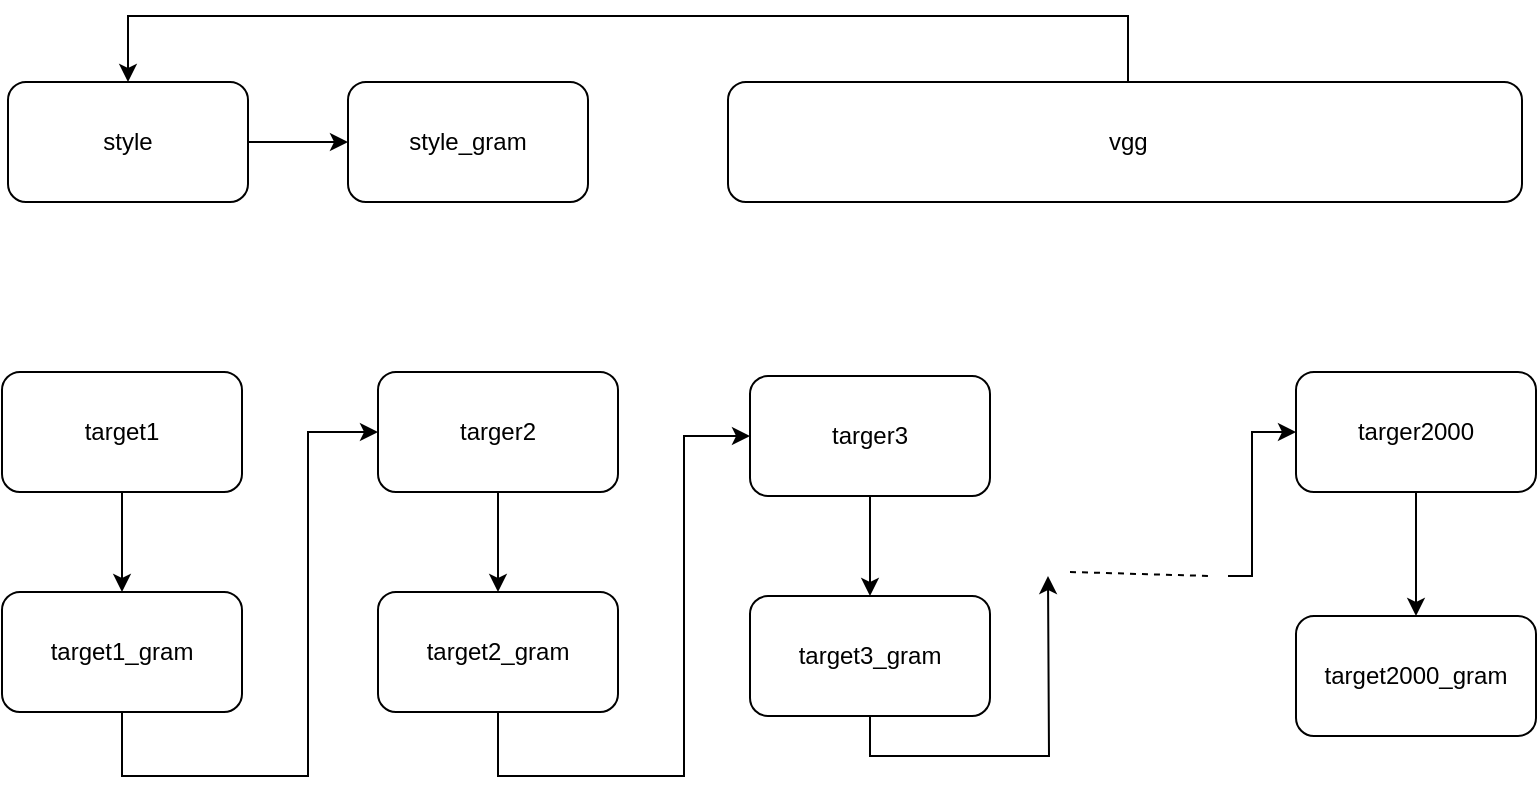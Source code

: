 <mxfile version="21.0.2" type="github">
  <diagram name="第 1 页" id="1rd1lcN6a-ZssQFOR-zO">
    <mxGraphModel dx="1006" dy="550" grid="1" gridSize="10" guides="1" tooltips="1" connect="1" arrows="1" fold="1" page="1" pageScale="1" pageWidth="827" pageHeight="1169" math="0" shadow="0">
      <root>
        <mxCell id="0" />
        <mxCell id="1" parent="0" />
        <mxCell id="4gRVVPLvW3gUqGLGB4Nb-22" value="" style="edgeStyle=orthogonalEdgeStyle;rounded=0;orthogonalLoop=1;jettySize=auto;html=1;" edge="1" parent="1" source="4gRVVPLvW3gUqGLGB4Nb-1" target="4gRVVPLvW3gUqGLGB4Nb-3">
          <mxGeometry relative="1" as="geometry" />
        </mxCell>
        <mxCell id="4gRVVPLvW3gUqGLGB4Nb-1" value="style" style="rounded=1;whiteSpace=wrap;html=1;" vertex="1" parent="1">
          <mxGeometry x="50" y="53" width="120" height="60" as="geometry" />
        </mxCell>
        <mxCell id="4gRVVPLvW3gUqGLGB4Nb-16" value="" style="edgeStyle=orthogonalEdgeStyle;rounded=0;orthogonalLoop=1;jettySize=auto;html=1;" edge="1" parent="1" source="4gRVVPLvW3gUqGLGB4Nb-2" target="4gRVVPLvW3gUqGLGB4Nb-4">
          <mxGeometry relative="1" as="geometry" />
        </mxCell>
        <mxCell id="4gRVVPLvW3gUqGLGB4Nb-2" value="target1" style="rounded=1;whiteSpace=wrap;html=1;" vertex="1" parent="1">
          <mxGeometry x="47" y="198" width="120" height="60" as="geometry" />
        </mxCell>
        <mxCell id="4gRVVPLvW3gUqGLGB4Nb-3" value="style_gram" style="rounded=1;whiteSpace=wrap;html=1;" vertex="1" parent="1">
          <mxGeometry x="220" y="53" width="120" height="60" as="geometry" />
        </mxCell>
        <mxCell id="4gRVVPLvW3gUqGLGB4Nb-28" style="edgeStyle=orthogonalEdgeStyle;rounded=0;orthogonalLoop=1;jettySize=auto;html=1;" edge="1" parent="1" source="4gRVVPLvW3gUqGLGB4Nb-4" target="4gRVVPLvW3gUqGLGB4Nb-7">
          <mxGeometry relative="1" as="geometry">
            <Array as="points">
              <mxPoint x="107" y="400" />
              <mxPoint x="200" y="400" />
              <mxPoint x="200" y="228" />
            </Array>
          </mxGeometry>
        </mxCell>
        <mxCell id="4gRVVPLvW3gUqGLGB4Nb-4" value="target1_gram" style="rounded=1;whiteSpace=wrap;html=1;" vertex="1" parent="1">
          <mxGeometry x="47" y="308" width="120" height="60" as="geometry" />
        </mxCell>
        <mxCell id="4gRVVPLvW3gUqGLGB4Nb-17" value="" style="edgeStyle=orthogonalEdgeStyle;rounded=0;orthogonalLoop=1;jettySize=auto;html=1;" edge="1" parent="1" source="4gRVVPLvW3gUqGLGB4Nb-7" target="4gRVVPLvW3gUqGLGB4Nb-10">
          <mxGeometry relative="1" as="geometry" />
        </mxCell>
        <mxCell id="4gRVVPLvW3gUqGLGB4Nb-7" value="targer2" style="rounded=1;whiteSpace=wrap;html=1;" vertex="1" parent="1">
          <mxGeometry x="235" y="198" width="120" height="60" as="geometry" />
        </mxCell>
        <mxCell id="4gRVVPLvW3gUqGLGB4Nb-23" style="edgeStyle=orthogonalEdgeStyle;rounded=0;orthogonalLoop=1;jettySize=auto;html=1;entryX=0.5;entryY=0;entryDx=0;entryDy=0;" edge="1" parent="1" source="4gRVVPLvW3gUqGLGB4Nb-8" target="4gRVVPLvW3gUqGLGB4Nb-1">
          <mxGeometry relative="1" as="geometry">
            <Array as="points">
              <mxPoint x="610" y="20" />
              <mxPoint x="110" y="20" />
            </Array>
          </mxGeometry>
        </mxCell>
        <mxCell id="4gRVVPLvW3gUqGLGB4Nb-8" value="&amp;nbsp;vgg" style="rounded=1;whiteSpace=wrap;html=1;" vertex="1" parent="1">
          <mxGeometry x="410" y="53" width="397" height="60" as="geometry" />
        </mxCell>
        <mxCell id="4gRVVPLvW3gUqGLGB4Nb-29" style="edgeStyle=orthogonalEdgeStyle;rounded=0;orthogonalLoop=1;jettySize=auto;html=1;exitX=0.5;exitY=1;exitDx=0;exitDy=0;entryX=0;entryY=0.5;entryDx=0;entryDy=0;" edge="1" parent="1" source="4gRVVPLvW3gUqGLGB4Nb-10" target="4gRVVPLvW3gUqGLGB4Nb-25">
          <mxGeometry relative="1" as="geometry">
            <Array as="points">
              <mxPoint x="295" y="400" />
              <mxPoint x="388" y="400" />
              <mxPoint x="388" y="230" />
            </Array>
          </mxGeometry>
        </mxCell>
        <mxCell id="4gRVVPLvW3gUqGLGB4Nb-10" value="target2_gram" style="rounded=1;whiteSpace=wrap;html=1;" vertex="1" parent="1">
          <mxGeometry x="235" y="308" width="120" height="60" as="geometry" />
        </mxCell>
        <mxCell id="4gRVVPLvW3gUqGLGB4Nb-18" value="" style="edgeStyle=orthogonalEdgeStyle;rounded=0;orthogonalLoop=1;jettySize=auto;html=1;" edge="1" parent="1" source="4gRVVPLvW3gUqGLGB4Nb-11" target="4gRVVPLvW3gUqGLGB4Nb-12">
          <mxGeometry relative="1" as="geometry" />
        </mxCell>
        <mxCell id="4gRVVPLvW3gUqGLGB4Nb-11" value="targer2000" style="rounded=1;whiteSpace=wrap;html=1;" vertex="1" parent="1">
          <mxGeometry x="694" y="198" width="120" height="60" as="geometry" />
        </mxCell>
        <mxCell id="4gRVVPLvW3gUqGLGB4Nb-12" value="target2000_gram" style="rounded=1;whiteSpace=wrap;html=1;" vertex="1" parent="1">
          <mxGeometry x="694" y="320" width="120" height="60" as="geometry" />
        </mxCell>
        <mxCell id="4gRVVPLvW3gUqGLGB4Nb-20" value="" style="endArrow=none;dashed=1;html=1;rounded=0;" edge="1" parent="1">
          <mxGeometry width="50" height="50" relative="1" as="geometry">
            <mxPoint x="581" y="298" as="sourcePoint" />
            <mxPoint x="651" y="300" as="targetPoint" />
          </mxGeometry>
        </mxCell>
        <mxCell id="4gRVVPLvW3gUqGLGB4Nb-24" value="" style="edgeStyle=orthogonalEdgeStyle;rounded=0;orthogonalLoop=1;jettySize=auto;html=1;" edge="1" parent="1" source="4gRVVPLvW3gUqGLGB4Nb-25" target="4gRVVPLvW3gUqGLGB4Nb-26">
          <mxGeometry relative="1" as="geometry" />
        </mxCell>
        <mxCell id="4gRVVPLvW3gUqGLGB4Nb-25" value="targer3" style="rounded=1;whiteSpace=wrap;html=1;" vertex="1" parent="1">
          <mxGeometry x="421" y="200" width="120" height="60" as="geometry" />
        </mxCell>
        <mxCell id="4gRVVPLvW3gUqGLGB4Nb-30" style="edgeStyle=orthogonalEdgeStyle;rounded=0;orthogonalLoop=1;jettySize=auto;html=1;exitX=0.5;exitY=1;exitDx=0;exitDy=0;" edge="1" parent="1" source="4gRVVPLvW3gUqGLGB4Nb-26">
          <mxGeometry relative="1" as="geometry">
            <mxPoint x="570" y="300" as="targetPoint" />
          </mxGeometry>
        </mxCell>
        <mxCell id="4gRVVPLvW3gUqGLGB4Nb-32" style="edgeStyle=orthogonalEdgeStyle;rounded=0;orthogonalLoop=1;jettySize=auto;html=1;entryX=0;entryY=0.5;entryDx=0;entryDy=0;" edge="1" parent="1" target="4gRVVPLvW3gUqGLGB4Nb-11">
          <mxGeometry relative="1" as="geometry">
            <mxPoint x="660" y="300" as="sourcePoint" />
            <Array as="points">
              <mxPoint x="672" y="300" />
              <mxPoint x="672" y="228" />
            </Array>
          </mxGeometry>
        </mxCell>
        <mxCell id="4gRVVPLvW3gUqGLGB4Nb-26" value="target3_gram" style="rounded=1;whiteSpace=wrap;html=1;" vertex="1" parent="1">
          <mxGeometry x="421" y="310" width="120" height="60" as="geometry" />
        </mxCell>
      </root>
    </mxGraphModel>
  </diagram>
</mxfile>
